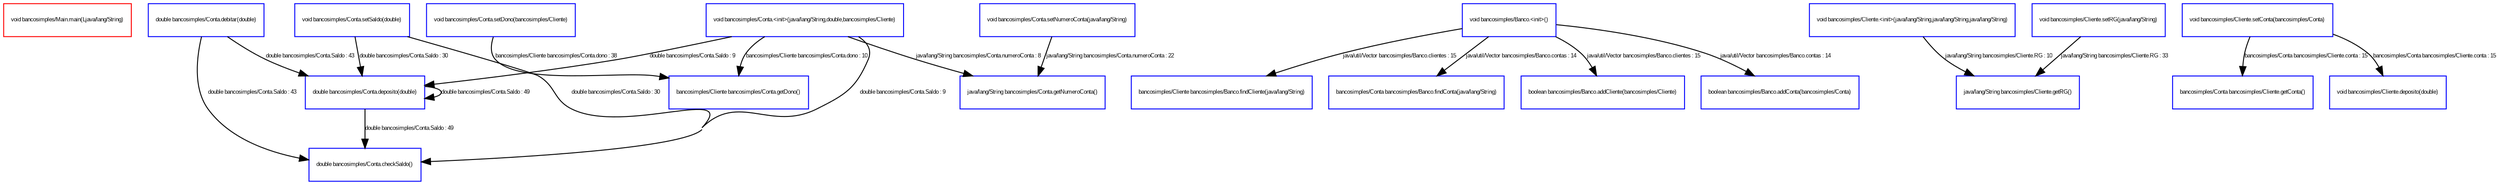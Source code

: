 digraph "DirectedGraph" {
 graph [concentrate = true];
 center=true;
 fontsize=6;
 node [ color=blue,shape="box"fontsize=6,fontcolor=black,fontname=Arial];
 edge [ color=black,fontsize=6,fontcolor=black,fontname=Arial];
"void bancosimples/Main.main(Ljava/lang/String)"[color="red", fontsize="6", fontname="Arial"];
"double bancosimples/Conta.debitar(double)" -> "double bancosimples/Conta.checkSaldo()" [label="double bancosimples/Conta.Saldo : 43" ]
"double bancosimples/Conta.debitar(double)" -> "double bancosimples/Conta.deposito(double)" [label="double bancosimples/Conta.Saldo : 43" ]
"double bancosimples/Conta.deposito(double)" -> "double bancosimples/Conta.checkSaldo()" [label="double bancosimples/Conta.Saldo : 49" ]
"double bancosimples/Conta.deposito(double)" -> "double bancosimples/Conta.deposito(double)" [label="double bancosimples/Conta.Saldo : 49" ]
"void bancosimples/Banco.<init>()" -> "bancosimples/Cliente bancosimples/Banco.findCliente(java/lang/String)" [label="java/util/Vector bancosimples/Banco.clientes : 15" ]
"void bancosimples/Banco.<init>()" -> "bancosimples/Conta bancosimples/Banco.findConta(java/lang/String)" [label="java/util/Vector bancosimples/Banco.contas : 14" ]
"void bancosimples/Banco.<init>()" -> "boolean bancosimples/Banco.addCliente(bancosimples/Cliente)" [label="java/util/Vector bancosimples/Banco.clientes : 15" ]
"void bancosimples/Banco.<init>()" -> "boolean bancosimples/Banco.addConta(bancosimples/Conta)" [label="java/util/Vector bancosimples/Banco.contas : 14" ]
"void bancosimples/Cliente.<init>(java/lang/String,java/lang/String,java/lang/String)" -> "java/lang/String bancosimples/Cliente.getRG()" [label="java/lang/String bancosimples/Cliente.RG : 10" ]
"void bancosimples/Cliente.setConta(bancosimples/Conta)" -> "bancosimples/Conta bancosimples/Cliente.getConta()" [label="bancosimples/Conta bancosimples/Cliente.conta : 15" ]
"void bancosimples/Cliente.setConta(bancosimples/Conta)" -> "void bancosimples/Cliente.deposito(double)" [label="bancosimples/Conta bancosimples/Cliente.conta : 15" ]
"void bancosimples/Cliente.setRG(java/lang/String)" -> "java/lang/String bancosimples/Cliente.getRG()" [label="java/lang/String bancosimples/Cliente.RG : 33" ]
"void bancosimples/Conta.<init>(java/lang/String,double,bancosimples/Cliente)" -> "bancosimples/Cliente bancosimples/Conta.getDono()" [label="bancosimples/Cliente bancosimples/Conta.dono : 10" ]
"void bancosimples/Conta.<init>(java/lang/String,double,bancosimples/Cliente)" -> "double bancosimples/Conta.checkSaldo()" [label="double bancosimples/Conta.Saldo : 9" ]
"void bancosimples/Conta.<init>(java/lang/String,double,bancosimples/Cliente)" -> "double bancosimples/Conta.deposito(double)" [label="double bancosimples/Conta.Saldo : 9" ]
"void bancosimples/Conta.<init>(java/lang/String,double,bancosimples/Cliente)" -> "java/lang/String bancosimples/Conta.getNumeroConta()" [label="java/lang/String bancosimples/Conta.numeroConta : 8" ]
"void bancosimples/Conta.setDono(bancosimples/Cliente)" -> "bancosimples/Cliente bancosimples/Conta.getDono()" [label="bancosimples/Cliente bancosimples/Conta.dono : 38" ]
"void bancosimples/Conta.setNumeroConta(java/lang/String)" -> "java/lang/String bancosimples/Conta.getNumeroConta()" [label="java/lang/String bancosimples/Conta.numeroConta : 22" ]
"void bancosimples/Conta.setSaldo(double)" -> "double bancosimples/Conta.checkSaldo()" [label="double bancosimples/Conta.Saldo : 30" ]
"void bancosimples/Conta.setSaldo(double)" -> "double bancosimples/Conta.deposito(double)" [label="double bancosimples/Conta.Saldo : 30" ]
}

